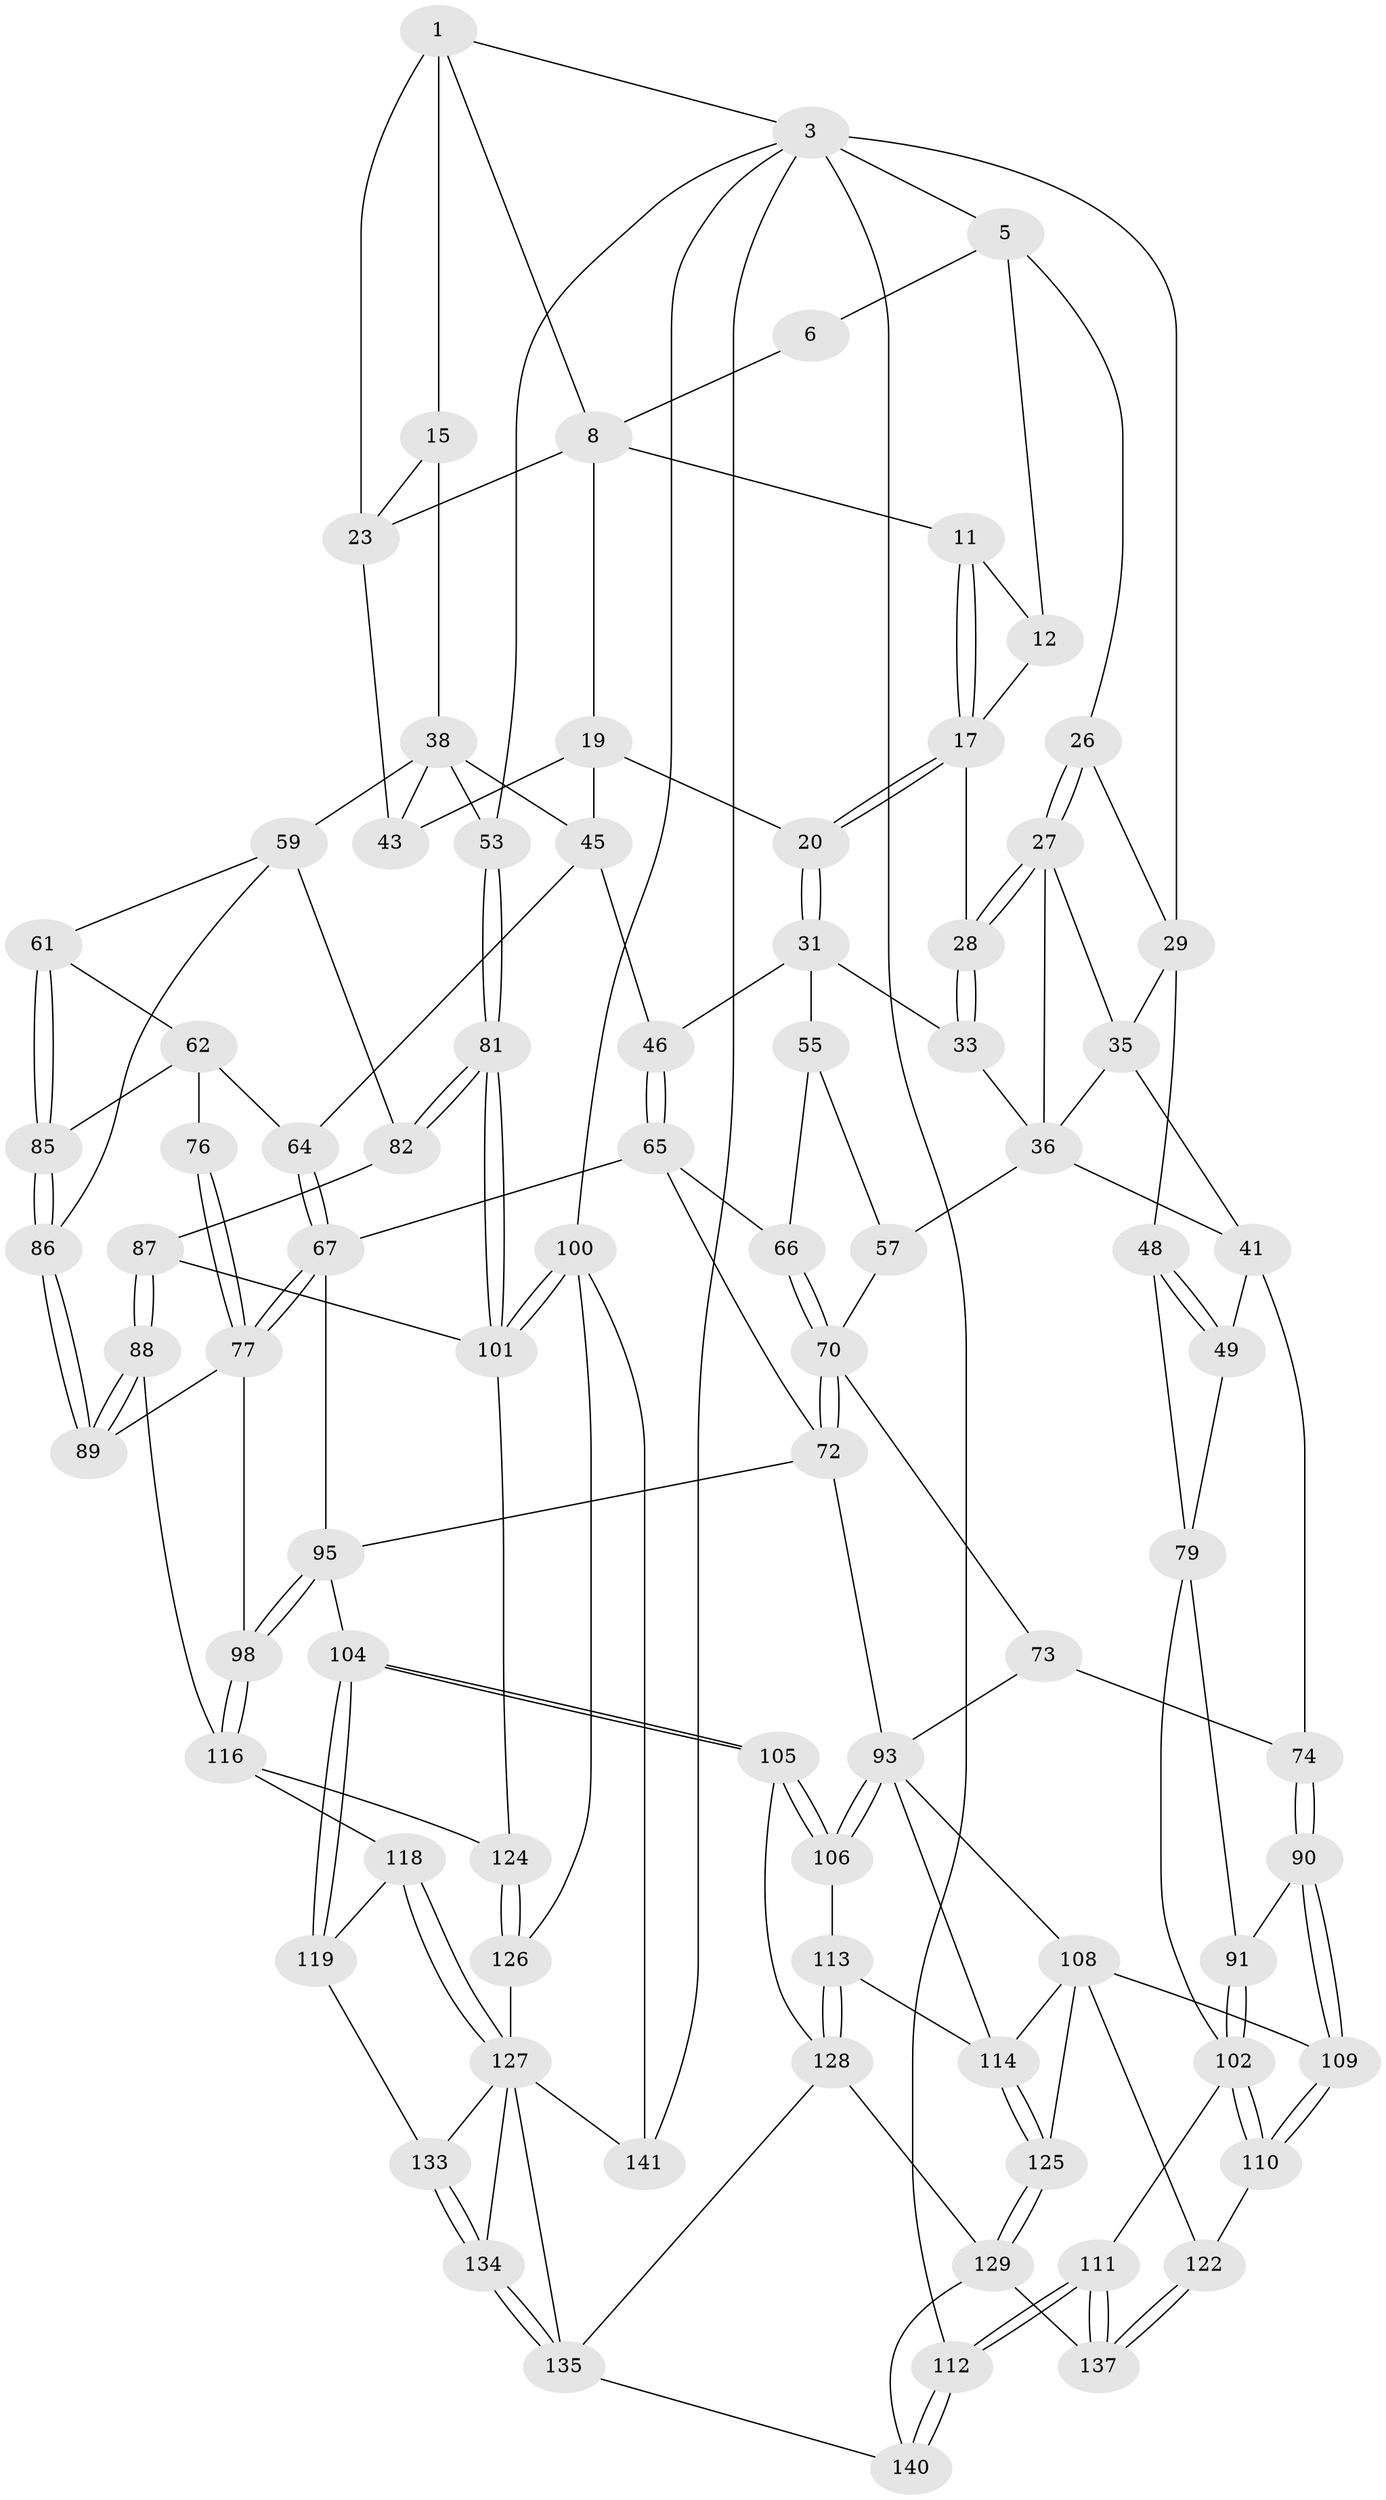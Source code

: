 // original degree distribution, {3: 0.014084507042253521, 6: 0.21830985915492956, 5: 0.5352112676056338, 4: 0.2323943661971831}
// Generated by graph-tools (version 1.1) at 2025/21/03/04/25 18:21:42]
// undirected, 85 vertices, 193 edges
graph export_dot {
graph [start="1"]
  node [color=gray90,style=filled];
  1 [pos="+0.6357413805152646+0",super="+2+7"];
  3 [pos="+1+0",super="+4+99"];
  5 [pos="+0.23783052828896625+0",super="+13"];
  6 [pos="+0.5100025458820879+0"];
  8 [pos="+0.5804842252534899+0.0923515856124772",super="+9+21"];
  11 [pos="+0.41162327102246904+0.05697258126669894"];
  12 [pos="+0.3898464467098414+0.052994261872751136"];
  15 [pos="+0.7340486542278318+0.07288491798231432",super="+16+24"];
  17 [pos="+0.3995239073200193+0.13874418297798943",super="+18"];
  19 [pos="+0.46629559459470066+0.16897673048387432",super="+22"];
  20 [pos="+0.4273701644835056+0.18357702308717666"];
  23 [pos="+0.6384154527604811+0.16031491391893093",super="+25"];
  26 [pos="+0.22940799599497605+0.06516349524964588"];
  27 [pos="+0.23330376447493217+0.09257437760215749",super="+34"];
  28 [pos="+0.24674956765902947+0.1154403868991836"];
  29 [pos="+0.07477786016117914+0.07854527701792648",super="+30"];
  31 [pos="+0.40124063883751926+0.21418697305478987",super="+32+47"];
  33 [pos="+0.28717888192486973+0.23100781565089232"];
  35 [pos="+0.032571487005221056+0.1908100521429983",super="+39"];
  36 [pos="+0.15141675943687233+0.21801851281543877",super="+37+40"];
  38 [pos="+0.831985878809884+0.19519562410275426",super="+50"];
  41 [pos="+0.17304129940272356+0.3895114450443552",super="+75+42"];
  43 [pos="+0.713963019090389+0.23422985274724642"];
  45 [pos="+0.5561034787433303+0.3229928845651893",super="+58"];
  46 [pos="+0.507456375564912+0.3405831912543118"];
  48 [pos="+0+0.2726610522240336"];
  49 [pos="+0+0.27541954878578256",super="+78"];
  53 [pos="+1+0.34734312927634575"];
  55 [pos="+0.2695900373186918+0.31843239663512973",super="+56"];
  57 [pos="+0.25444302137088437+0.3384548725956548"];
  59 [pos="+0.82571432737269+0.4021365861326537",super="+60"];
  61 [pos="+0.7968416781549199+0.4315358008004747"];
  62 [pos="+0.7581692895673369+0.4317849732066853",super="+63+84"];
  64 [pos="+0.6384094348727575+0.3973715881637439"];
  65 [pos="+0.48117067657579077+0.3732802554638841",super="+69"];
  66 [pos="+0.4575795899210879+0.3864171407748268"];
  67 [pos="+0.5910281957064241+0.5073955023196527",super="+68"];
  70 [pos="+0.3924282581392185+0.4920389085034984",super="+71"];
  72 [pos="+0.4207657459610491+0.5230361127964075",super="+92"];
  73 [pos="+0.2676330295461919+0.5559976388569182"];
  74 [pos="+0.18105240136534867+0.5435914357932942"];
  76 [pos="+0.66852460946896+0.5541324181279064"];
  77 [pos="+0.6528252430167939+0.5593935066013103",super="+97"];
  79 [pos="+0+0.5396344154520636",super="+80"];
  81 [pos="+1+0.5738374158909241"];
  82 [pos="+0.9142456598736199+0.51696508330085"];
  85 [pos="+0.7918973267007476+0.5796504495224739"];
  86 [pos="+0.7968081923222401+0.5896698483445564"];
  87 [pos="+0.8408843997486573+0.6758053869904602"];
  88 [pos="+0.8107005162248994+0.6436895020080303"];
  89 [pos="+0.8052829045588877+0.6297895401802905"];
  90 [pos="+0.1697924946793056+0.561772017301527"];
  91 [pos="+0.08509364635497038+0.5714665102024344"];
  93 [pos="+0.4191980900875843+0.6096958176713337",super="+94"];
  95 [pos="+0.5300063716207244+0.6481295002115323",super="+96"];
  98 [pos="+0.6269991141239966+0.6623196080664748"];
  100 [pos="+1+0.7170284490308454",super="+138"];
  101 [pos="+1+0.6710041644301831",super="+123"];
  102 [pos="+0+0.7622384091614168",super="+103"];
  104 [pos="+0.4736999460793082+0.793085827392579"];
  105 [pos="+0.4732681275898892+0.7933228393621518"];
  106 [pos="+0.43064278571528586+0.7732601210818693"];
  108 [pos="+0.1806166913105626+0.6533989542011481",super="+120"];
  109 [pos="+0.16841555148479995+0.6140740747749754"];
  110 [pos="+0+0.7631499088239262"];
  111 [pos="+0+1"];
  112 [pos="+0+1"];
  113 [pos="+0.4140323935074836+0.7689440480539566"];
  114 [pos="+0.34293320370952524+0.723619002491975",super="+115"];
  116 [pos="+0.6469080424272182+0.6907529923609962",super="+117"];
  118 [pos="+0.6241339984485895+0.7793169383443245"];
  119 [pos="+0.5814503176431112+0.8046542460856997"];
  122 [pos="+0.0681897900419828+0.7990455273668075"];
  124 [pos="+0.7924423114607126+0.8051475738162044"];
  125 [pos="+0.22192704813457645+0.8368056784357104"];
  126 [pos="+0.798924745859047+0.8429671119972942"];
  127 [pos="+0.7126553398329946+0.915703616783382",super="+131"];
  128 [pos="+0.25691283688469424+0.8903867722508993",super="+130"];
  129 [pos="+0.23869403016774637+0.8768334544589493",super="+136"];
  133 [pos="+0.5879710463044232+0.8237388293208354"];
  134 [pos="+0.5952381060688587+0.9463037261078374"];
  135 [pos="+0.42196640418400716+1",super="+139"];
  137 [pos="+0.08576604168484053+0.9151644261059332"];
  140 [pos="+0+1"];
  141 [pos="+0.9520303348398678+1"];
  1 -- 3;
  1 -- 15 [weight=2];
  1 -- 8;
  1 -- 23;
  3 -- 53;
  3 -- 112 [weight=2];
  3 -- 5;
  3 -- 29;
  3 -- 100;
  3 -- 141;
  5 -- 6;
  5 -- 26;
  5 -- 12;
  6 -- 8;
  8 -- 11;
  8 -- 19 [weight=2];
  8 -- 23;
  11 -- 12;
  11 -- 17;
  11 -- 17;
  12 -- 17;
  15 -- 38 [weight=2];
  15 -- 23;
  17 -- 20;
  17 -- 20;
  17 -- 28;
  19 -- 20;
  19 -- 45;
  19 -- 43;
  20 -- 31;
  20 -- 31;
  23 -- 43;
  26 -- 27;
  26 -- 27;
  26 -- 29;
  27 -- 28;
  27 -- 28;
  27 -- 35;
  27 -- 36;
  28 -- 33;
  28 -- 33;
  29 -- 35;
  29 -- 48;
  31 -- 33;
  31 -- 55 [weight=2];
  31 -- 46;
  33 -- 36;
  35 -- 41;
  35 -- 36;
  36 -- 41;
  36 -- 57;
  38 -- 53;
  38 -- 59 [weight=2];
  38 -- 43;
  38 -- 45;
  41 -- 74;
  41 -- 49 [weight=2];
  45 -- 46;
  45 -- 64;
  46 -- 65;
  46 -- 65;
  48 -- 49;
  48 -- 49;
  48 -- 79;
  49 -- 79;
  53 -- 81;
  53 -- 81;
  55 -- 57;
  55 -- 66;
  57 -- 70;
  59 -- 82;
  59 -- 61;
  59 -- 86;
  61 -- 62;
  61 -- 85;
  61 -- 85;
  62 -- 64;
  62 -- 76 [weight=2];
  62 -- 85;
  64 -- 67;
  64 -- 67;
  65 -- 66;
  65 -- 72;
  65 -- 67;
  66 -- 70;
  66 -- 70;
  67 -- 77;
  67 -- 77;
  67 -- 95;
  70 -- 72;
  70 -- 72;
  70 -- 73;
  72 -- 93;
  72 -- 95;
  73 -- 74;
  73 -- 93;
  74 -- 90;
  74 -- 90;
  76 -- 77;
  76 -- 77;
  77 -- 89;
  77 -- 98;
  79 -- 91;
  79 -- 102;
  81 -- 82;
  81 -- 82;
  81 -- 101;
  81 -- 101;
  82 -- 87;
  85 -- 86;
  85 -- 86;
  86 -- 89;
  86 -- 89;
  87 -- 88;
  87 -- 88;
  87 -- 101;
  88 -- 89;
  88 -- 89;
  88 -- 116;
  90 -- 91;
  90 -- 109;
  90 -- 109;
  91 -- 102;
  91 -- 102;
  93 -- 106;
  93 -- 106;
  93 -- 108;
  93 -- 114;
  95 -- 98;
  95 -- 98;
  95 -- 104;
  98 -- 116;
  98 -- 116;
  100 -- 101;
  100 -- 101;
  100 -- 141;
  100 -- 126;
  101 -- 124;
  102 -- 110;
  102 -- 110;
  102 -- 111;
  104 -- 105;
  104 -- 105;
  104 -- 119;
  104 -- 119;
  105 -- 106;
  105 -- 106;
  105 -- 128;
  106 -- 113;
  108 -- 109;
  108 -- 122;
  108 -- 125;
  108 -- 114;
  109 -- 110;
  109 -- 110;
  110 -- 122;
  111 -- 112;
  111 -- 112;
  111 -- 137;
  111 -- 137;
  112 -- 140;
  112 -- 140;
  113 -- 114;
  113 -- 128;
  113 -- 128;
  114 -- 125;
  114 -- 125;
  116 -- 124;
  116 -- 118;
  118 -- 119;
  118 -- 127;
  118 -- 127;
  119 -- 133;
  122 -- 137;
  122 -- 137;
  124 -- 126;
  124 -- 126;
  125 -- 129;
  125 -- 129;
  126 -- 127;
  127 -- 133;
  127 -- 134;
  127 -- 135;
  127 -- 141;
  128 -- 129;
  128 -- 135;
  129 -- 137;
  129 -- 140;
  133 -- 134;
  133 -- 134;
  134 -- 135;
  134 -- 135;
  135 -- 140;
}
